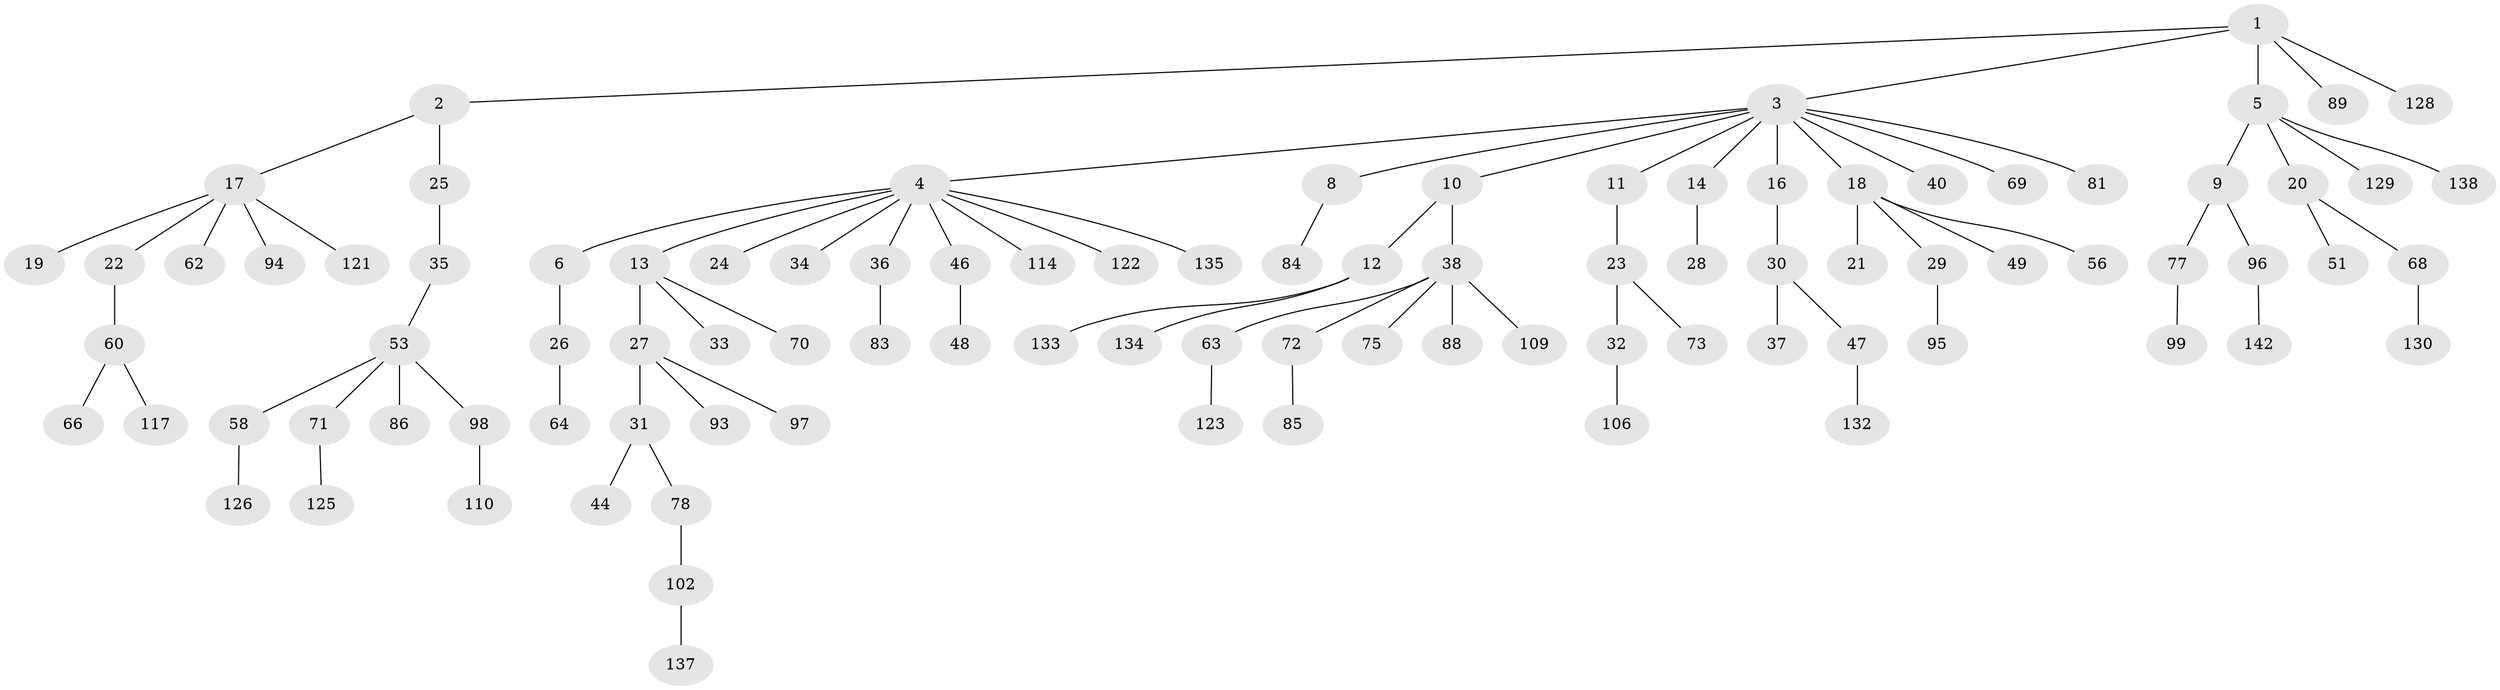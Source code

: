 // Generated by graph-tools (version 1.1) at 2025/24/03/03/25 07:24:06]
// undirected, 95 vertices, 94 edges
graph export_dot {
graph [start="1"]
  node [color=gray90,style=filled];
  1 [super="+41"];
  2;
  3 [super="+7"];
  4 [super="+15"];
  5 [super="+43"];
  6 [super="+119"];
  8;
  9 [super="+52"];
  10;
  11;
  12 [super="+79"];
  13 [super="+57"];
  14 [super="+39"];
  16 [super="+103"];
  17 [super="+80"];
  18 [super="+42"];
  19 [super="+112"];
  20 [super="+50"];
  21;
  22;
  23;
  24;
  25 [super="+61"];
  26 [super="+131"];
  27 [super="+45"];
  28;
  29 [super="+74"];
  30 [super="+115"];
  31 [super="+67"];
  32 [super="+91"];
  33;
  34;
  35;
  36 [super="+65"];
  37;
  38 [super="+55"];
  40;
  44;
  46;
  47 [super="+104"];
  48;
  49;
  51 [super="+143"];
  53 [super="+54"];
  56;
  58 [super="+59"];
  60 [super="+120"];
  62 [super="+127"];
  63;
  64;
  66;
  68 [super="+108"];
  69;
  70;
  71 [super="+76"];
  72 [super="+136"];
  73;
  75 [super="+90"];
  77 [super="+100"];
  78 [super="+105"];
  81 [super="+82"];
  83;
  84 [super="+113"];
  85 [super="+92"];
  86 [super="+87"];
  88;
  89 [super="+101"];
  93 [super="+116"];
  94;
  95 [super="+111"];
  96;
  97;
  98 [super="+140"];
  99 [super="+141"];
  102 [super="+107"];
  106;
  109;
  110;
  114 [super="+118"];
  117 [super="+124"];
  121;
  122;
  123;
  125 [super="+144"];
  126;
  128;
  129;
  130;
  132 [super="+139"];
  133;
  134;
  135;
  137;
  138;
  142;
  1 -- 2;
  1 -- 3;
  1 -- 5;
  1 -- 128;
  1 -- 89;
  2 -- 17;
  2 -- 25;
  3 -- 4;
  3 -- 10;
  3 -- 14;
  3 -- 69;
  3 -- 81;
  3 -- 16;
  3 -- 18;
  3 -- 8;
  3 -- 40;
  3 -- 11;
  4 -- 6;
  4 -- 13;
  4 -- 34;
  4 -- 114;
  4 -- 122;
  4 -- 135;
  4 -- 24;
  4 -- 46;
  4 -- 36;
  5 -- 9;
  5 -- 20;
  5 -- 129;
  5 -- 138;
  6 -- 26;
  8 -- 84;
  9 -- 96;
  9 -- 77;
  10 -- 12;
  10 -- 38;
  11 -- 23;
  12 -- 133;
  12 -- 134;
  13 -- 27;
  13 -- 33;
  13 -- 70;
  14 -- 28;
  16 -- 30;
  17 -- 19;
  17 -- 22;
  17 -- 62;
  17 -- 94;
  17 -- 121;
  18 -- 21;
  18 -- 29;
  18 -- 56;
  18 -- 49;
  20 -- 68;
  20 -- 51;
  22 -- 60;
  23 -- 32;
  23 -- 73;
  25 -- 35;
  26 -- 64;
  27 -- 31;
  27 -- 93;
  27 -- 97;
  29 -- 95;
  30 -- 37;
  30 -- 47;
  31 -- 44;
  31 -- 78;
  32 -- 106;
  35 -- 53;
  36 -- 83;
  38 -- 109;
  38 -- 72;
  38 -- 75;
  38 -- 88;
  38 -- 63;
  46 -- 48;
  47 -- 132;
  53 -- 98;
  53 -- 58;
  53 -- 86;
  53 -- 71;
  58 -- 126;
  60 -- 66;
  60 -- 117;
  63 -- 123;
  68 -- 130;
  71 -- 125;
  72 -- 85;
  77 -- 99;
  78 -- 102;
  96 -- 142;
  98 -- 110;
  102 -- 137;
}
